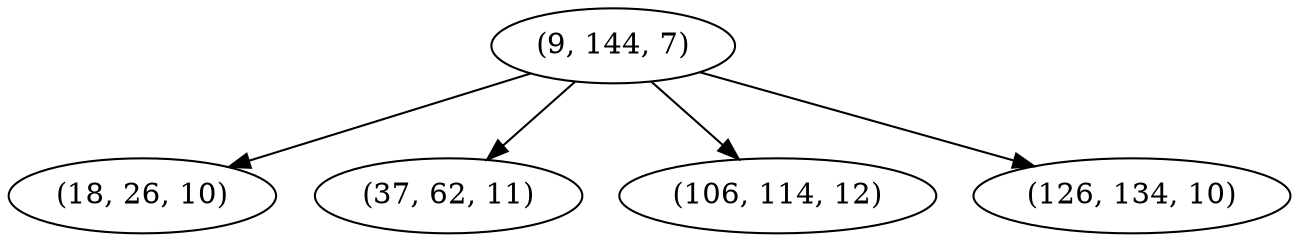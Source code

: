 digraph tree {
    "(9, 144, 7)";
    "(18, 26, 10)";
    "(37, 62, 11)";
    "(106, 114, 12)";
    "(126, 134, 10)";
    "(9, 144, 7)" -> "(18, 26, 10)";
    "(9, 144, 7)" -> "(37, 62, 11)";
    "(9, 144, 7)" -> "(106, 114, 12)";
    "(9, 144, 7)" -> "(126, 134, 10)";
}
